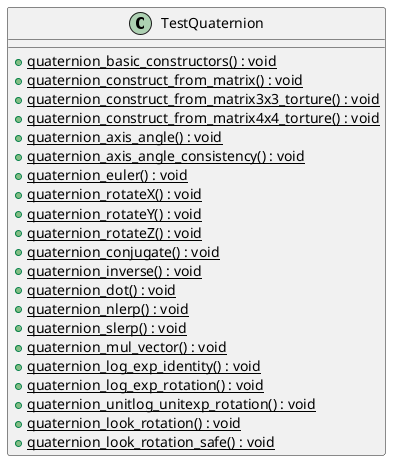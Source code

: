 @startuml
class TestQuaternion {
    + {static} quaternion_basic_constructors() : void
    + {static} quaternion_construct_from_matrix() : void
    + {static} quaternion_construct_from_matrix3x3_torture() : void
    + {static} quaternion_construct_from_matrix4x4_torture() : void
    + {static} quaternion_axis_angle() : void
    + {static} quaternion_axis_angle_consistency() : void
    + {static} quaternion_euler() : void
    + {static} quaternion_rotateX() : void
    + {static} quaternion_rotateY() : void
    + {static} quaternion_rotateZ() : void
    + {static} quaternion_conjugate() : void
    + {static} quaternion_inverse() : void
    + {static} quaternion_dot() : void
    + {static} quaternion_nlerp() : void
    + {static} quaternion_slerp() : void
    + {static} quaternion_mul_vector() : void
    + {static} quaternion_log_exp_identity() : void
    + {static} quaternion_log_exp_rotation() : void
    + {static} quaternion_unitlog_unitexp_rotation() : void
    + {static} quaternion_look_rotation() : void
    + {static} quaternion_look_rotation_safe() : void
}
@enduml
